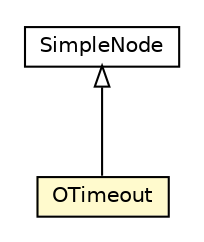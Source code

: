 #!/usr/local/bin/dot
#
# Class diagram 
# Generated by UMLGraph version R5_6-24-gf6e263 (http://www.umlgraph.org/)
#

digraph G {
	edge [fontname="Helvetica",fontsize=10,labelfontname="Helvetica",labelfontsize=10];
	node [fontname="Helvetica",fontsize=10,shape=plaintext];
	nodesep=0.25;
	ranksep=0.5;
	// com.orientechnologies.orient.core.sql.parser.SimpleNode
	c4168709 [label=<<table title="com.orientechnologies.orient.core.sql.parser.SimpleNode" border="0" cellborder="1" cellspacing="0" cellpadding="2" port="p" href="./SimpleNode.html">
		<tr><td><table border="0" cellspacing="0" cellpadding="1">
<tr><td align="center" balign="center"> SimpleNode </td></tr>
		</table></td></tr>
		</table>>, URL="./SimpleNode.html", fontname="Helvetica", fontcolor="black", fontsize=10.0];
	// com.orientechnologies.orient.core.sql.parser.OTimeout
	c4168711 [label=<<table title="com.orientechnologies.orient.core.sql.parser.OTimeout" border="0" cellborder="1" cellspacing="0" cellpadding="2" port="p" bgcolor="lemonChiffon" href="./OTimeout.html">
		<tr><td><table border="0" cellspacing="0" cellpadding="1">
<tr><td align="center" balign="center"> OTimeout </td></tr>
		</table></td></tr>
		</table>>, URL="./OTimeout.html", fontname="Helvetica", fontcolor="black", fontsize=10.0];
	//com.orientechnologies.orient.core.sql.parser.OTimeout extends com.orientechnologies.orient.core.sql.parser.SimpleNode
	c4168709:p -> c4168711:p [dir=back,arrowtail=empty];
}

